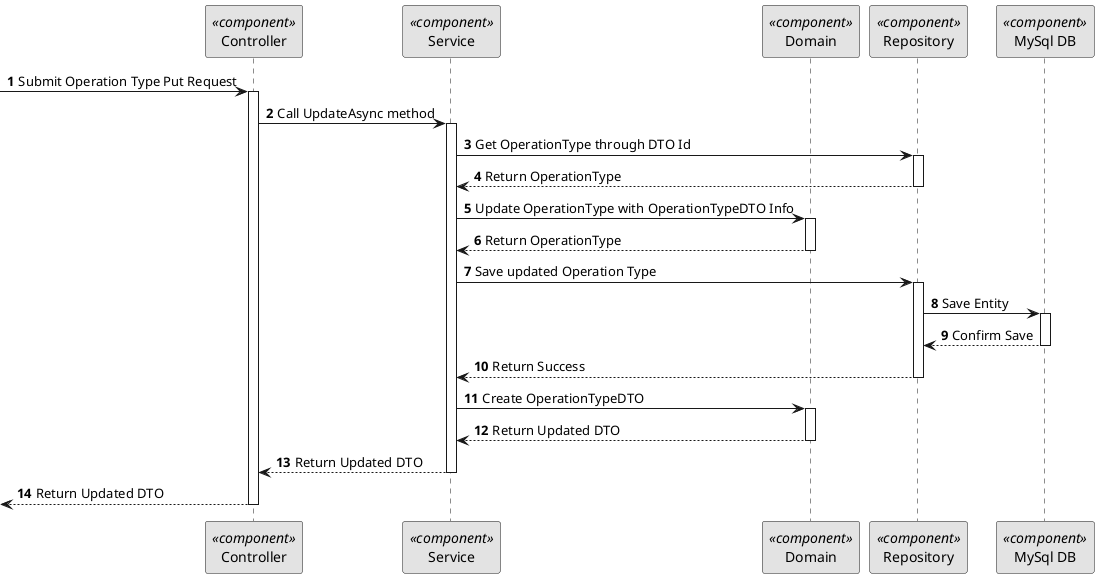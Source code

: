 @startuml 5.1.21
skinparam monochrome true
skinparam packageStyle rectangle
skinparam shadowing false

autonumber

participant "Controller" as CTRL <<component>>
participant "Service" as SERV <<component>>
participant "Domain" as DOM <<component>>
participant "Repository" as REPO <<component>>
participant "MySql DB" as BDD <<component>>


-> CTRL: Submit Operation Type Put Request
activate CTRL

CTRL -> SERV: Call UpdateAsync method
activate SERV

SERV -> REPO: Get OperationType through DTO Id
activate REPO

REPO --> SERV: Return OperationType
deactivate REPO

SERV -> DOM: Update OperationType with OperationTypeDTO Info
activate DOM

DOM --> SERV: Return OperationType
deactivate DOM

SERV -> REPO : Save updated Operation Type
activate REPO

REPO -> BDD : Save Entity
activate BDD

BDD --> REPO : Confirm Save
deactivate BDD

REPO --> SERV : Return Success
deactivate REPO

SERV -> DOM : Create OperationTypeDTO
activate DOM

DOM --> SERV : Return Updated DTO
deactivate DOM

SERV --> CTRL : Return Updated DTO
deactivate SERV

<-- CTRL  : Return Updated DTO
deactivate CTRL


@enduml